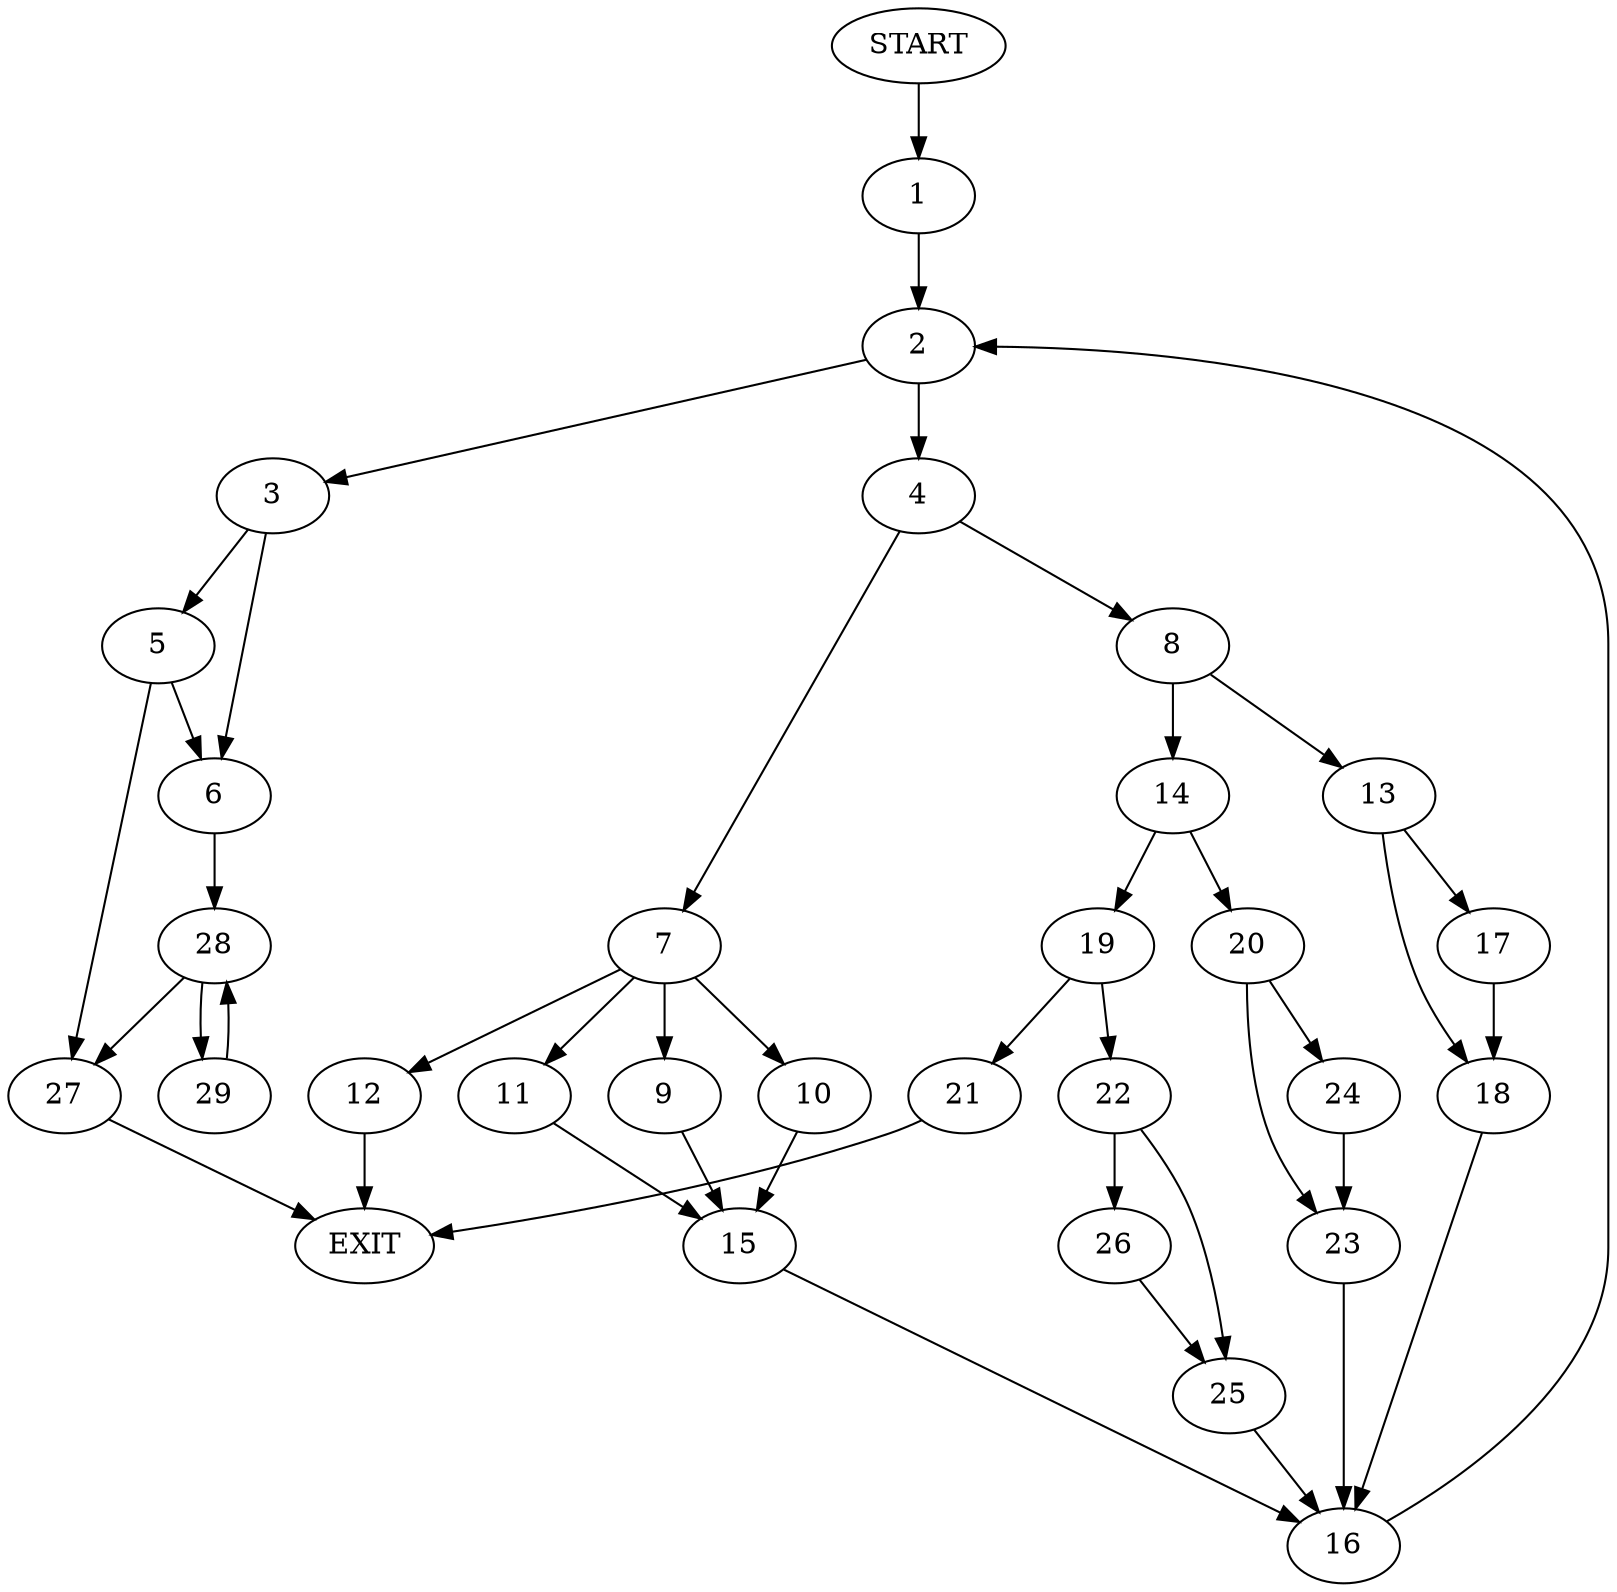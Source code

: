 digraph {
0 [label="START"]
30 [label="EXIT"]
0 -> 1
1 -> 2
2 -> 3
2 -> 4
3 -> 5
3 -> 6
4 -> 7
4 -> 8
7 -> 9
7 -> 10
7 -> 11
7 -> 12
8 -> 13
8 -> 14
12 -> 30
9 -> 15
11 -> 15
10 -> 15
15 -> 16
16 -> 2
13 -> 17
13 -> 18
14 -> 19
14 -> 20
17 -> 18
18 -> 16
19 -> 21
19 -> 22
20 -> 23
20 -> 24
24 -> 23
23 -> 16
21 -> 30
22 -> 25
22 -> 26
25 -> 16
26 -> 25
5 -> 6
5 -> 27
6 -> 28
27 -> 30
28 -> 27
28 -> 29
29 -> 28
}
